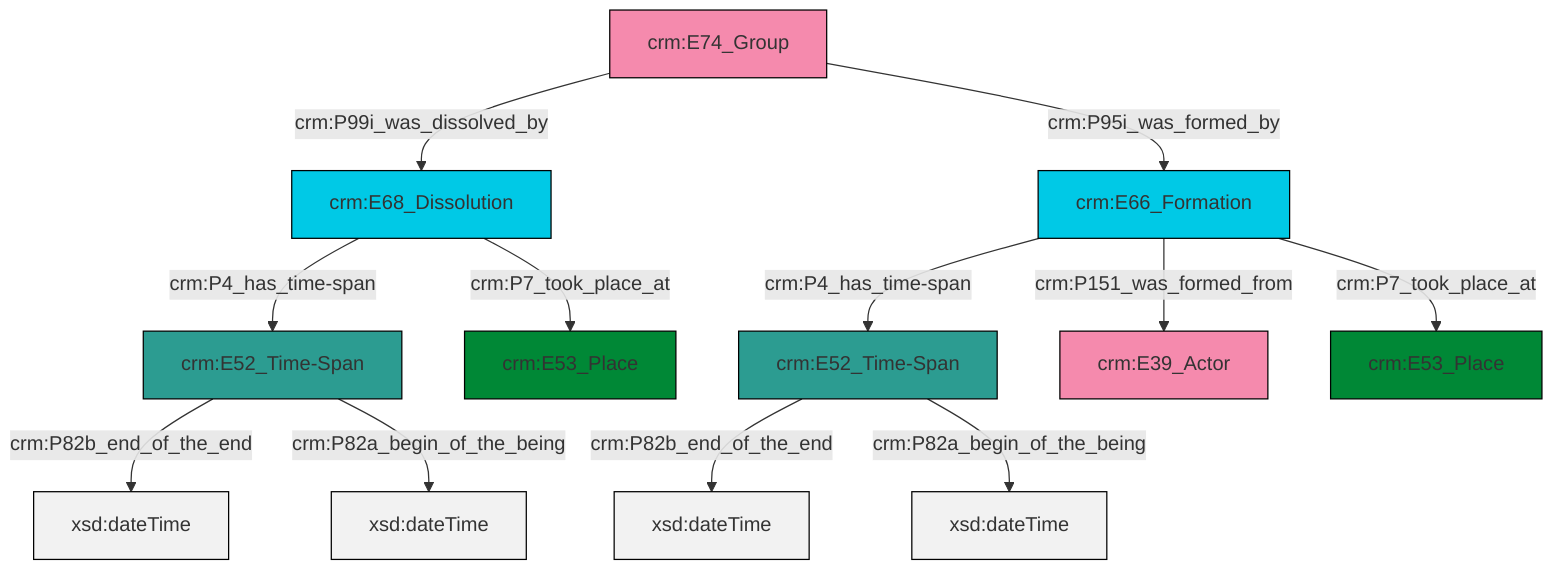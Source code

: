 graph TD
classDef Literal fill:#f2f2f2,stroke:#000000;
classDef CRM_Entity fill:#FFFFFF,stroke:#000000;
classDef Temporal_Entity fill:#00C9E6, stroke:#000000;
classDef Type fill:#E18312, stroke:#000000;
classDef Time-Span fill:#2C9C91, stroke:#000000;
classDef Appellation fill:#FFEB7F, stroke:#000000;
classDef Place fill:#008836, stroke:#000000;
classDef Persistent_Item fill:#B266B2, stroke:#000000;
classDef Conceptual_Object fill:#FFD700, stroke:#000000;
classDef Physical_Thing fill:#D2B48C, stroke:#000000;
classDef Actor fill:#f58aad, stroke:#000000;
classDef PC_Classes fill:#4ce600, stroke:#000000;
classDef Multi fill:#cccccc,stroke:#000000;

2["crm:E74_Group"]:::Actor -->|crm:P99i_was_dissolved_by| 3["crm:E68_Dissolution"]:::Temporal_Entity
2["crm:E74_Group"]:::Actor -->|crm:P95i_was_formed_by| 4["crm:E66_Formation"]:::Temporal_Entity
4["crm:E66_Formation"]:::Temporal_Entity -->|crm:P4_has_time-span| 5["crm:E52_Time-Span"]:::Time-Span
6["crm:E52_Time-Span"]:::Time-Span -->|crm:P82b_end_of_the_end| 7[xsd:dateTime]:::Literal
3["crm:E68_Dissolution"]:::Temporal_Entity -->|crm:P4_has_time-span| 6["crm:E52_Time-Span"]:::Time-Span
6["crm:E52_Time-Span"]:::Time-Span -->|crm:P82a_begin_of_the_being| 9[xsd:dateTime]:::Literal
4["crm:E66_Formation"]:::Temporal_Entity -->|crm:P151_was_formed_from| 13["crm:E39_Actor"]:::Actor
5["crm:E52_Time-Span"]:::Time-Span -->|crm:P82b_end_of_the_end| 14[xsd:dateTime]:::Literal
3["crm:E68_Dissolution"]:::Temporal_Entity -->|crm:P7_took_place_at| 10["crm:E53_Place"]:::Place
4["crm:E66_Formation"]:::Temporal_Entity -->|crm:P7_took_place_at| 0["crm:E53_Place"]:::Place
5["crm:E52_Time-Span"]:::Time-Span -->|crm:P82a_begin_of_the_being| 16[xsd:dateTime]:::Literal